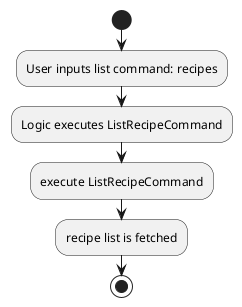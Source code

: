 @startuml
start
:User inputs list command: recipes;
:Logic executes ListRecipeCommand;
:execute ListRecipeCommand;
:recipe list is fetched;

stop

@enduml